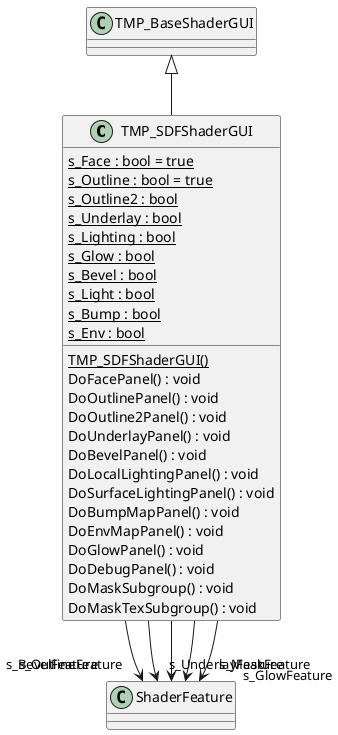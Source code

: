 @startuml
class TMP_SDFShaderGUI {
    {static} s_Face : bool = true
    {static} s_Outline : bool = true
    {static} s_Outline2 : bool
    {static} s_Underlay : bool
    {static} s_Lighting : bool
    {static} s_Glow : bool
    {static} s_Bevel : bool
    {static} s_Light : bool
    {static} s_Bump : bool
    {static} s_Env : bool
    {static} TMP_SDFShaderGUI()
    DoFacePanel() : void
    DoOutlinePanel() : void
    DoOutline2Panel() : void
    DoUnderlayPanel() : void
    DoBevelPanel() : void
    DoLocalLightingPanel() : void
    DoSurfaceLightingPanel() : void
    DoBumpMapPanel() : void
    DoEnvMapPanel() : void
    DoGlowPanel() : void
    DoDebugPanel() : void
    DoMaskSubgroup() : void
    DoMaskTexSubgroup() : void
}
TMP_BaseShaderGUI <|-- TMP_SDFShaderGUI
TMP_SDFShaderGUI --> "s_OutlineFeature" ShaderFeature
TMP_SDFShaderGUI --> "s_UnderlayFeature" ShaderFeature
TMP_SDFShaderGUI --> "s_BevelFeature" ShaderFeature
TMP_SDFShaderGUI --> "s_GlowFeature" ShaderFeature
TMP_SDFShaderGUI --> "s_MaskFeature" ShaderFeature
@enduml
